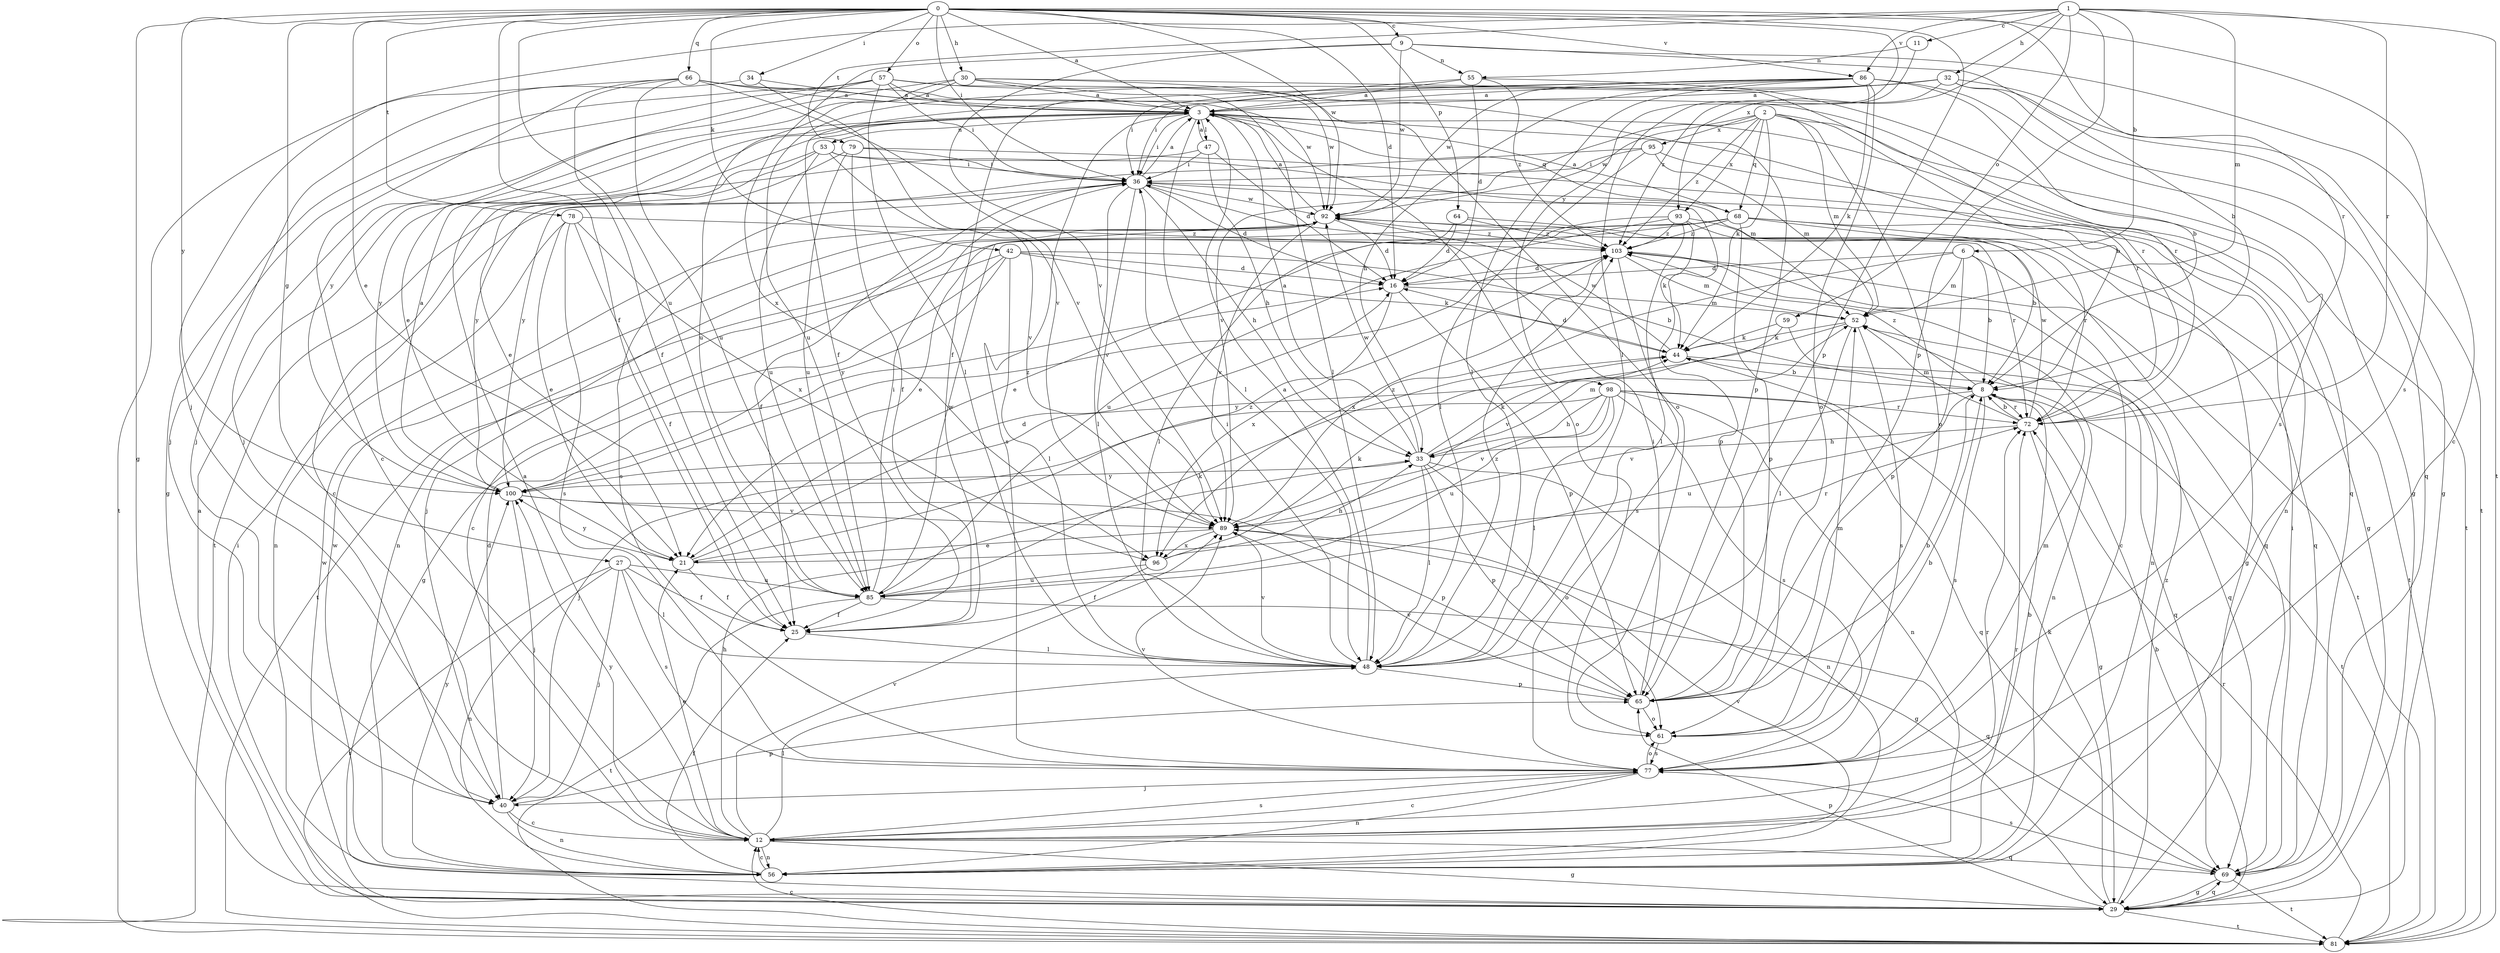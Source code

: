 strict digraph  {
0;
1;
2;
3;
6;
8;
9;
11;
12;
16;
21;
25;
27;
29;
30;
32;
33;
34;
36;
40;
42;
44;
47;
48;
52;
53;
55;
56;
57;
59;
61;
64;
65;
66;
68;
69;
72;
77;
78;
79;
81;
85;
86;
89;
92;
93;
95;
96;
98;
100;
103;
0 -> 3  [label=a];
0 -> 9  [label=c];
0 -> 16  [label=d];
0 -> 21  [label=e];
0 -> 25  [label=f];
0 -> 27  [label=g];
0 -> 29  [label=g];
0 -> 30  [label=h];
0 -> 34  [label=i];
0 -> 36  [label=i];
0 -> 42  [label=k];
0 -> 57  [label=o];
0 -> 64  [label=p];
0 -> 65  [label=p];
0 -> 66  [label=q];
0 -> 72  [label=r];
0 -> 77  [label=s];
0 -> 78  [label=t];
0 -> 85  [label=u];
0 -> 86  [label=v];
0 -> 92  [label=w];
0 -> 98  [label=y];
0 -> 100  [label=y];
1 -> 6  [label=b];
1 -> 11  [label=c];
1 -> 32  [label=h];
1 -> 40  [label=j];
1 -> 52  [label=m];
1 -> 59  [label=o];
1 -> 65  [label=p];
1 -> 72  [label=r];
1 -> 79  [label=t];
1 -> 81  [label=t];
1 -> 86  [label=v];
1 -> 93  [label=x];
2 -> 8  [label=b];
2 -> 44  [label=k];
2 -> 52  [label=m];
2 -> 61  [label=o];
2 -> 68  [label=q];
2 -> 81  [label=t];
2 -> 89  [label=v];
2 -> 92  [label=w];
2 -> 93  [label=x];
2 -> 95  [label=x];
2 -> 103  [label=z];
3 -> 36  [label=i];
3 -> 47  [label=l];
3 -> 48  [label=l];
3 -> 53  [label=n];
3 -> 61  [label=o];
3 -> 68  [label=q];
3 -> 69  [label=q];
3 -> 72  [label=r];
3 -> 77  [label=s];
3 -> 100  [label=y];
6 -> 8  [label=b];
6 -> 12  [label=c];
6 -> 16  [label=d];
6 -> 52  [label=m];
6 -> 65  [label=p];
6 -> 96  [label=x];
8 -> 72  [label=r];
8 -> 77  [label=s];
8 -> 81  [label=t];
8 -> 85  [label=u];
8 -> 89  [label=v];
8 -> 103  [label=z];
9 -> 8  [label=b];
9 -> 12  [label=c];
9 -> 55  [label=n];
9 -> 89  [label=v];
9 -> 92  [label=w];
9 -> 96  [label=x];
11 -> 48  [label=l];
11 -> 55  [label=n];
12 -> 3  [label=a];
12 -> 8  [label=b];
12 -> 21  [label=e];
12 -> 29  [label=g];
12 -> 33  [label=h];
12 -> 48  [label=l];
12 -> 56  [label=n];
12 -> 69  [label=q];
12 -> 72  [label=r];
12 -> 77  [label=s];
12 -> 89  [label=v];
12 -> 100  [label=y];
16 -> 52  [label=m];
16 -> 65  [label=p];
16 -> 96  [label=x];
21 -> 16  [label=d];
21 -> 25  [label=f];
21 -> 72  [label=r];
21 -> 100  [label=y];
21 -> 103  [label=z];
25 -> 48  [label=l];
27 -> 25  [label=f];
27 -> 40  [label=j];
27 -> 48  [label=l];
27 -> 56  [label=n];
27 -> 77  [label=s];
27 -> 81  [label=t];
27 -> 85  [label=u];
29 -> 3  [label=a];
29 -> 8  [label=b];
29 -> 36  [label=i];
29 -> 44  [label=k];
29 -> 65  [label=p];
29 -> 69  [label=q];
29 -> 81  [label=t];
29 -> 92  [label=w];
29 -> 103  [label=z];
30 -> 3  [label=a];
30 -> 40  [label=j];
30 -> 48  [label=l];
30 -> 61  [label=o];
30 -> 72  [label=r];
30 -> 85  [label=u];
30 -> 100  [label=y];
32 -> 3  [label=a];
32 -> 25  [label=f];
32 -> 29  [label=g];
32 -> 69  [label=q];
32 -> 81  [label=t];
32 -> 85  [label=u];
32 -> 103  [label=z];
33 -> 3  [label=a];
33 -> 44  [label=k];
33 -> 48  [label=l];
33 -> 52  [label=m];
33 -> 56  [label=n];
33 -> 61  [label=o];
33 -> 65  [label=p];
33 -> 92  [label=w];
33 -> 100  [label=y];
34 -> 3  [label=a];
34 -> 40  [label=j];
34 -> 89  [label=v];
36 -> 3  [label=a];
36 -> 16  [label=d];
36 -> 25  [label=f];
36 -> 33  [label=h];
36 -> 48  [label=l];
36 -> 65  [label=p];
36 -> 77  [label=s];
36 -> 89  [label=v];
36 -> 92  [label=w];
40 -> 12  [label=c];
40 -> 16  [label=d];
40 -> 56  [label=n];
40 -> 65  [label=p];
42 -> 8  [label=b];
42 -> 16  [label=d];
42 -> 29  [label=g];
42 -> 44  [label=k];
42 -> 48  [label=l];
42 -> 81  [label=t];
42 -> 100  [label=y];
44 -> 8  [label=b];
44 -> 16  [label=d];
44 -> 69  [label=q];
44 -> 92  [label=w];
47 -> 3  [label=a];
47 -> 16  [label=d];
47 -> 33  [label=h];
47 -> 36  [label=i];
47 -> 81  [label=t];
48 -> 3  [label=a];
48 -> 36  [label=i];
48 -> 65  [label=p];
48 -> 89  [label=v];
48 -> 103  [label=z];
52 -> 44  [label=k];
52 -> 48  [label=l];
52 -> 56  [label=n];
52 -> 77  [label=s];
52 -> 100  [label=y];
53 -> 12  [label=c];
53 -> 21  [label=e];
53 -> 36  [label=i];
53 -> 52  [label=m];
53 -> 85  [label=u];
53 -> 89  [label=v];
55 -> 3  [label=a];
55 -> 16  [label=d];
55 -> 36  [label=i];
55 -> 77  [label=s];
55 -> 103  [label=z];
56 -> 12  [label=c];
56 -> 25  [label=f];
56 -> 72  [label=r];
56 -> 89  [label=v];
56 -> 92  [label=w];
56 -> 100  [label=y];
57 -> 3  [label=a];
57 -> 21  [label=e];
57 -> 29  [label=g];
57 -> 36  [label=i];
57 -> 40  [label=j];
57 -> 48  [label=l];
57 -> 65  [label=p];
57 -> 92  [label=w];
59 -> 44  [label=k];
59 -> 69  [label=q];
59 -> 89  [label=v];
61 -> 8  [label=b];
61 -> 52  [label=m];
61 -> 77  [label=s];
64 -> 16  [label=d];
64 -> 48  [label=l];
64 -> 69  [label=q];
64 -> 103  [label=z];
65 -> 8  [label=b];
65 -> 36  [label=i];
65 -> 61  [label=o];
65 -> 89  [label=v];
66 -> 3  [label=a];
66 -> 12  [label=c];
66 -> 25  [label=f];
66 -> 72  [label=r];
66 -> 81  [label=t];
66 -> 85  [label=u];
66 -> 89  [label=v];
66 -> 92  [label=w];
68 -> 3  [label=a];
68 -> 8  [label=b];
68 -> 12  [label=c];
68 -> 21  [label=e];
68 -> 29  [label=g];
68 -> 56  [label=n];
68 -> 65  [label=p];
68 -> 72  [label=r];
68 -> 103  [label=z];
69 -> 29  [label=g];
69 -> 36  [label=i];
69 -> 77  [label=s];
69 -> 81  [label=t];
72 -> 8  [label=b];
72 -> 29  [label=g];
72 -> 33  [label=h];
72 -> 52  [label=m];
72 -> 92  [label=w];
77 -> 12  [label=c];
77 -> 40  [label=j];
77 -> 52  [label=m];
77 -> 56  [label=n];
77 -> 61  [label=o];
77 -> 89  [label=v];
78 -> 21  [label=e];
78 -> 25  [label=f];
78 -> 56  [label=n];
78 -> 77  [label=s];
78 -> 96  [label=x];
78 -> 103  [label=z];
79 -> 25  [label=f];
79 -> 36  [label=i];
79 -> 56  [label=n];
79 -> 85  [label=u];
79 -> 100  [label=y];
81 -> 12  [label=c];
81 -> 72  [label=r];
85 -> 25  [label=f];
85 -> 36  [label=i];
85 -> 44  [label=k];
85 -> 69  [label=q];
85 -> 81  [label=t];
85 -> 92  [label=w];
86 -> 3  [label=a];
86 -> 8  [label=b];
86 -> 25  [label=f];
86 -> 29  [label=g];
86 -> 33  [label=h];
86 -> 36  [label=i];
86 -> 44  [label=k];
86 -> 48  [label=l];
86 -> 61  [label=o];
86 -> 92  [label=w];
89 -> 21  [label=e];
89 -> 29  [label=g];
89 -> 96  [label=x];
89 -> 103  [label=z];
92 -> 3  [label=a];
92 -> 16  [label=d];
92 -> 40  [label=j];
92 -> 72  [label=r];
92 -> 89  [label=v];
92 -> 103  [label=z];
93 -> 21  [label=e];
93 -> 44  [label=k];
93 -> 48  [label=l];
93 -> 69  [label=q];
93 -> 81  [label=t];
93 -> 85  [label=u];
93 -> 103  [label=z];
95 -> 29  [label=g];
95 -> 36  [label=i];
95 -> 48  [label=l];
95 -> 52  [label=m];
95 -> 100  [label=y];
96 -> 25  [label=f];
96 -> 33  [label=h];
96 -> 44  [label=k];
96 -> 85  [label=u];
98 -> 33  [label=h];
98 -> 40  [label=j];
98 -> 48  [label=l];
98 -> 56  [label=n];
98 -> 69  [label=q];
98 -> 72  [label=r];
98 -> 77  [label=s];
98 -> 85  [label=u];
98 -> 89  [label=v];
100 -> 3  [label=a];
100 -> 40  [label=j];
100 -> 65  [label=p];
100 -> 89  [label=v];
100 -> 103  [label=z];
103 -> 16  [label=d];
103 -> 52  [label=m];
103 -> 56  [label=n];
103 -> 77  [label=s];
103 -> 81  [label=t];
}

